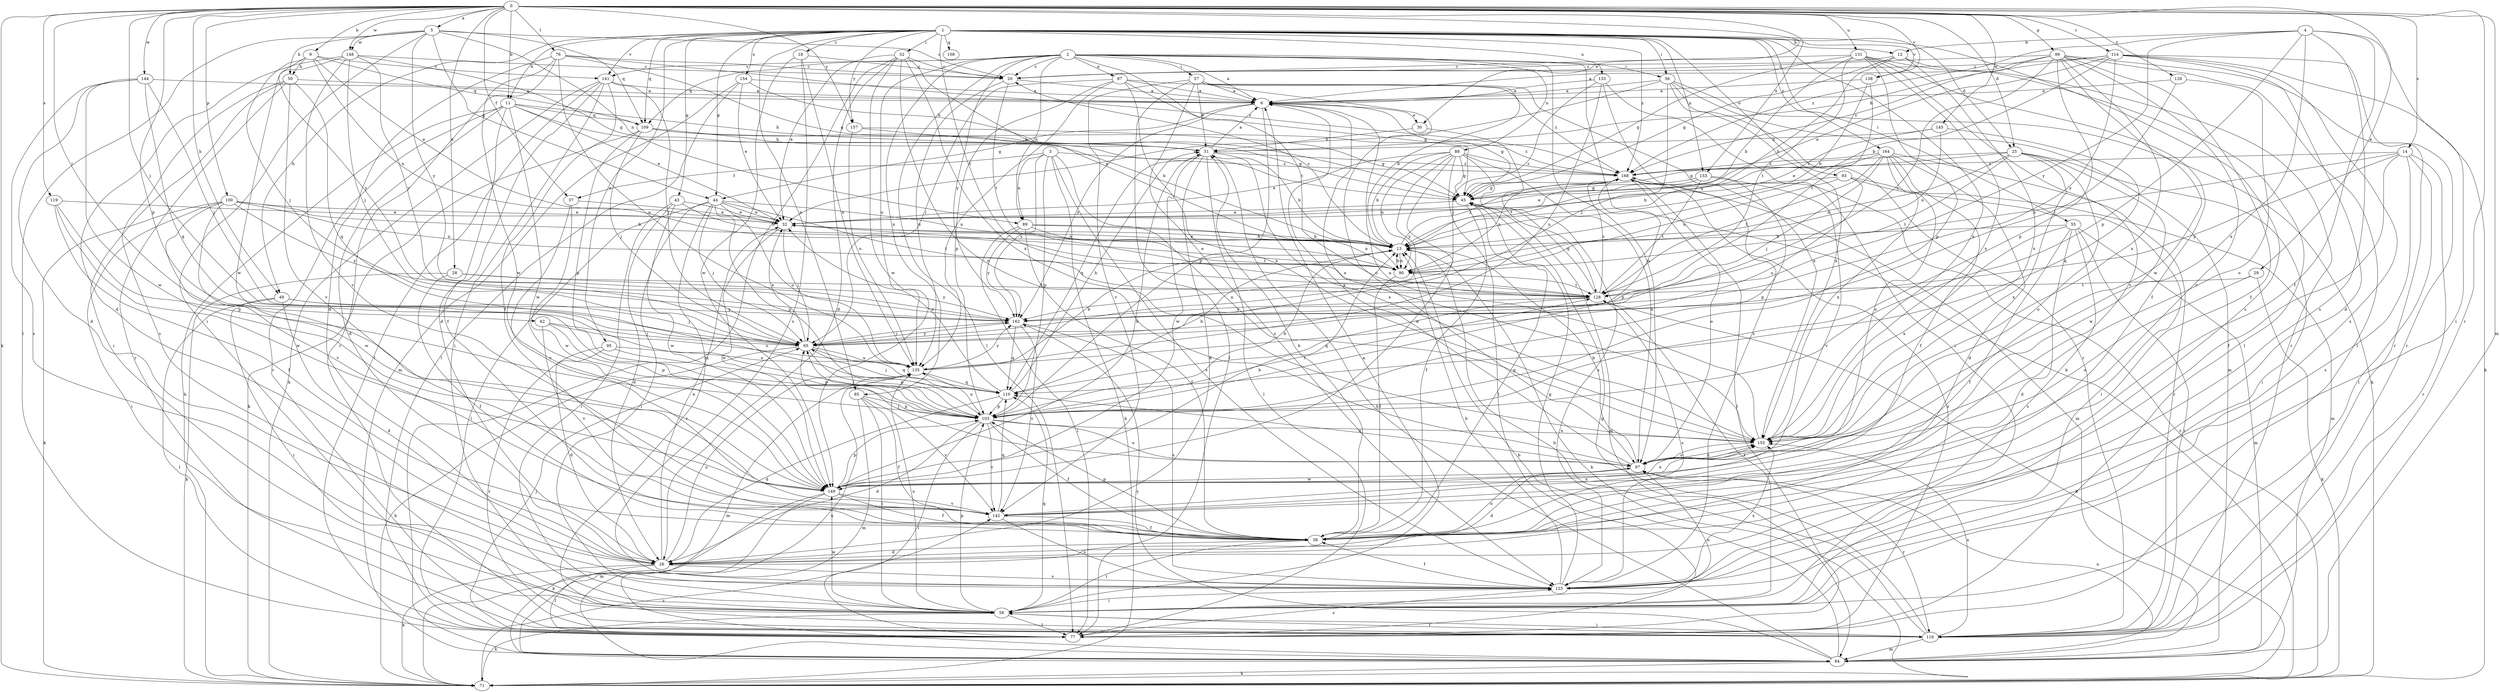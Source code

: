 strict digraph  {
0;
1;
2;
3;
4;
5;
6;
9;
11;
12;
13;
14;
18;
20;
25;
26;
28;
29;
30;
32;
37;
38;
43;
44;
45;
49;
50;
51;
52;
55;
56;
57;
58;
62;
65;
71;
76;
77;
84;
85;
87;
88;
89;
90;
93;
95;
97;
99;
100;
103;
108;
109;
110;
114;
116;
119;
123;
126;
128;
131;
133;
135;
138;
141;
142;
144;
145;
148;
149;
153;
154;
155;
157;
162;
164;
168;
0 -> 5  [label=a];
0 -> 9  [label=b];
0 -> 11  [label=b];
0 -> 14  [label=c];
0 -> 25  [label=d];
0 -> 28  [label=e];
0 -> 29  [label=e];
0 -> 30  [label=e];
0 -> 37  [label=f];
0 -> 49  [label=h];
0 -> 62  [label=j];
0 -> 65  [label=j];
0 -> 71  [label=k];
0 -> 76  [label=l];
0 -> 84  [label=m];
0 -> 99  [label=p];
0 -> 100  [label=p];
0 -> 103  [label=p];
0 -> 114  [label=r];
0 -> 116  [label=r];
0 -> 119  [label=s];
0 -> 126  [label=t];
0 -> 131  [label=u];
0 -> 138  [label=v];
0 -> 144  [label=w];
0 -> 145  [label=w];
0 -> 148  [label=w];
0 -> 153  [label=x];
0 -> 157  [label=y];
1 -> 11  [label=b];
1 -> 12  [label=b];
1 -> 18  [label=c];
1 -> 25  [label=d];
1 -> 43  [label=g];
1 -> 44  [label=g];
1 -> 49  [label=h];
1 -> 52  [label=i];
1 -> 55  [label=i];
1 -> 56  [label=i];
1 -> 85  [label=n];
1 -> 93  [label=o];
1 -> 95  [label=o];
1 -> 108  [label=q];
1 -> 109  [label=q];
1 -> 123  [label=s];
1 -> 128  [label=t];
1 -> 133  [label=u];
1 -> 138  [label=v];
1 -> 141  [label=v];
1 -> 153  [label=x];
1 -> 154  [label=x];
1 -> 155  [label=x];
1 -> 157  [label=y];
1 -> 164  [label=z];
1 -> 168  [label=z];
2 -> 6  [label=a];
2 -> 20  [label=c];
2 -> 56  [label=i];
2 -> 57  [label=i];
2 -> 71  [label=k];
2 -> 77  [label=l];
2 -> 85  [label=n];
2 -> 87  [label=n];
2 -> 88  [label=n];
2 -> 89  [label=n];
2 -> 97  [label=o];
2 -> 109  [label=q];
2 -> 128  [label=t];
2 -> 135  [label=u];
2 -> 141  [label=v];
2 -> 162  [label=y];
3 -> 37  [label=f];
3 -> 71  [label=k];
3 -> 89  [label=n];
3 -> 103  [label=p];
3 -> 123  [label=s];
3 -> 155  [label=x];
3 -> 162  [label=y];
3 -> 168  [label=z];
4 -> 12  [label=b];
4 -> 38  [label=f];
4 -> 58  [label=i];
4 -> 103  [label=p];
4 -> 123  [label=s];
4 -> 155  [label=x];
4 -> 162  [label=y];
4 -> 168  [label=z];
5 -> 20  [label=c];
5 -> 44  [label=g];
5 -> 50  [label=h];
5 -> 58  [label=i];
5 -> 77  [label=l];
5 -> 89  [label=n];
5 -> 109  [label=q];
5 -> 148  [label=w];
5 -> 162  [label=y];
6 -> 30  [label=e];
6 -> 44  [label=g];
6 -> 45  [label=g];
6 -> 103  [label=p];
6 -> 155  [label=x];
6 -> 162  [label=y];
9 -> 32  [label=e];
9 -> 50  [label=h];
9 -> 65  [label=j];
9 -> 90  [label=n];
9 -> 109  [label=q];
9 -> 141  [label=v];
9 -> 162  [label=y];
11 -> 13  [label=b];
11 -> 26  [label=d];
11 -> 32  [label=e];
11 -> 38  [label=f];
11 -> 51  [label=h];
11 -> 71  [label=k];
11 -> 109  [label=q];
11 -> 116  [label=r];
11 -> 149  [label=w];
12 -> 13  [label=b];
12 -> 20  [label=c];
12 -> 45  [label=g];
12 -> 116  [label=r];
12 -> 155  [label=x];
13 -> 20  [label=c];
13 -> 32  [label=e];
13 -> 71  [label=k];
13 -> 90  [label=n];
13 -> 168  [label=z];
14 -> 38  [label=f];
14 -> 58  [label=i];
14 -> 90  [label=n];
14 -> 116  [label=r];
14 -> 123  [label=s];
14 -> 162  [label=y];
14 -> 168  [label=z];
18 -> 20  [label=c];
18 -> 123  [label=s];
18 -> 135  [label=u];
18 -> 149  [label=w];
20 -> 6  [label=a];
20 -> 128  [label=t];
20 -> 135  [label=u];
25 -> 45  [label=g];
25 -> 58  [label=i];
25 -> 90  [label=n];
25 -> 97  [label=o];
25 -> 128  [label=t];
25 -> 149  [label=w];
25 -> 155  [label=x];
25 -> 168  [label=z];
26 -> 32  [label=e];
26 -> 71  [label=k];
26 -> 77  [label=l];
26 -> 123  [label=s];
26 -> 135  [label=u];
28 -> 38  [label=f];
28 -> 71  [label=k];
28 -> 128  [label=t];
28 -> 162  [label=y];
29 -> 71  [label=k];
29 -> 97  [label=o];
29 -> 128  [label=t];
30 -> 51  [label=h];
30 -> 128  [label=t];
32 -> 13  [label=b];
32 -> 65  [label=j];
32 -> 149  [label=w];
37 -> 32  [label=e];
37 -> 142  [label=v];
37 -> 149  [label=w];
38 -> 26  [label=d];
38 -> 45  [label=g];
38 -> 51  [label=h];
38 -> 58  [label=i];
38 -> 97  [label=o];
38 -> 103  [label=p];
43 -> 13  [label=b];
43 -> 26  [label=d];
43 -> 32  [label=e];
43 -> 58  [label=i];
43 -> 149  [label=w];
44 -> 32  [label=e];
44 -> 58  [label=i];
44 -> 65  [label=j];
44 -> 77  [label=l];
44 -> 90  [label=n];
44 -> 103  [label=p];
44 -> 116  [label=r];
44 -> 128  [label=t];
44 -> 135  [label=u];
45 -> 32  [label=e];
45 -> 38  [label=f];
45 -> 84  [label=m];
49 -> 26  [label=d];
49 -> 58  [label=i];
49 -> 65  [label=j];
49 -> 77  [label=l];
49 -> 162  [label=y];
50 -> 6  [label=a];
50 -> 58  [label=i];
50 -> 110  [label=q];
50 -> 116  [label=r];
50 -> 123  [label=s];
50 -> 142  [label=v];
51 -> 6  [label=a];
51 -> 13  [label=b];
51 -> 26  [label=d];
51 -> 77  [label=l];
51 -> 110  [label=q];
51 -> 149  [label=w];
51 -> 155  [label=x];
51 -> 168  [label=z];
52 -> 20  [label=c];
52 -> 26  [label=d];
52 -> 32  [label=e];
52 -> 84  [label=m];
52 -> 90  [label=n];
52 -> 97  [label=o];
52 -> 149  [label=w];
52 -> 155  [label=x];
55 -> 13  [label=b];
55 -> 26  [label=d];
55 -> 38  [label=f];
55 -> 84  [label=m];
55 -> 116  [label=r];
55 -> 123  [label=s];
55 -> 155  [label=x];
56 -> 6  [label=a];
56 -> 32  [label=e];
56 -> 65  [label=j];
56 -> 71  [label=k];
56 -> 84  [label=m];
56 -> 116  [label=r];
56 -> 155  [label=x];
57 -> 6  [label=a];
57 -> 13  [label=b];
57 -> 51  [label=h];
57 -> 77  [label=l];
57 -> 97  [label=o];
57 -> 123  [label=s];
57 -> 142  [label=v];
57 -> 155  [label=x];
58 -> 6  [label=a];
58 -> 71  [label=k];
58 -> 77  [label=l];
58 -> 97  [label=o];
58 -> 103  [label=p];
58 -> 110  [label=q];
58 -> 116  [label=r];
58 -> 128  [label=t];
58 -> 135  [label=u];
58 -> 149  [label=w];
62 -> 65  [label=j];
62 -> 103  [label=p];
62 -> 135  [label=u];
62 -> 142  [label=v];
65 -> 32  [label=e];
65 -> 71  [label=k];
65 -> 103  [label=p];
65 -> 110  [label=q];
65 -> 135  [label=u];
65 -> 162  [label=y];
71 -> 142  [label=v];
71 -> 168  [label=z];
76 -> 20  [label=c];
76 -> 26  [label=d];
76 -> 45  [label=g];
76 -> 116  [label=r];
76 -> 135  [label=u];
76 -> 149  [label=w];
76 -> 168  [label=z];
77 -> 65  [label=j];
77 -> 123  [label=s];
77 -> 168  [label=z];
84 -> 13  [label=b];
84 -> 51  [label=h];
84 -> 71  [label=k];
84 -> 97  [label=o];
84 -> 135  [label=u];
84 -> 162  [label=y];
85 -> 38  [label=f];
85 -> 58  [label=i];
85 -> 84  [label=m];
85 -> 103  [label=p];
85 -> 142  [label=v];
87 -> 6  [label=a];
87 -> 45  [label=g];
87 -> 65  [label=j];
87 -> 103  [label=p];
87 -> 135  [label=u];
87 -> 155  [label=x];
87 -> 168  [label=z];
88 -> 13  [label=b];
88 -> 32  [label=e];
88 -> 45  [label=g];
88 -> 77  [label=l];
88 -> 90  [label=n];
88 -> 97  [label=o];
88 -> 123  [label=s];
88 -> 149  [label=w];
88 -> 162  [label=y];
88 -> 168  [label=z];
89 -> 13  [label=b];
89 -> 38  [label=f];
89 -> 77  [label=l];
89 -> 90  [label=n];
89 -> 128  [label=t];
89 -> 162  [label=y];
90 -> 13  [label=b];
90 -> 32  [label=e];
90 -> 38  [label=f];
90 -> 128  [label=t];
93 -> 45  [label=g];
93 -> 58  [label=i];
93 -> 84  [label=m];
93 -> 90  [label=n];
93 -> 135  [label=u];
95 -> 26  [label=d];
95 -> 103  [label=p];
95 -> 116  [label=r];
95 -> 135  [label=u];
97 -> 6  [label=a];
97 -> 13  [label=b];
97 -> 26  [label=d];
97 -> 65  [label=j];
97 -> 110  [label=q];
97 -> 116  [label=r];
97 -> 149  [label=w];
97 -> 155  [label=x];
99 -> 6  [label=a];
99 -> 20  [label=c];
99 -> 38  [label=f];
99 -> 77  [label=l];
99 -> 103  [label=p];
99 -> 116  [label=r];
99 -> 142  [label=v];
99 -> 149  [label=w];
99 -> 155  [label=x];
99 -> 162  [label=y];
99 -> 168  [label=z];
100 -> 13  [label=b];
100 -> 32  [label=e];
100 -> 58  [label=i];
100 -> 71  [label=k];
100 -> 90  [label=n];
100 -> 142  [label=v];
100 -> 149  [label=w];
100 -> 162  [label=y];
103 -> 13  [label=b];
103 -> 26  [label=d];
103 -> 38  [label=f];
103 -> 65  [label=j];
103 -> 77  [label=l];
103 -> 97  [label=o];
103 -> 128  [label=t];
103 -> 135  [label=u];
103 -> 142  [label=v];
103 -> 155  [label=x];
109 -> 45  [label=g];
109 -> 51  [label=h];
109 -> 65  [label=j];
109 -> 71  [label=k];
109 -> 103  [label=p];
109 -> 168  [label=z];
110 -> 13  [label=b];
110 -> 26  [label=d];
110 -> 32  [label=e];
110 -> 51  [label=h];
110 -> 65  [label=j];
110 -> 103  [label=p];
114 -> 13  [label=b];
114 -> 20  [label=c];
114 -> 26  [label=d];
114 -> 32  [label=e];
114 -> 51  [label=h];
114 -> 71  [label=k];
114 -> 116  [label=r];
114 -> 123  [label=s];
114 -> 162  [label=y];
116 -> 13  [label=b];
116 -> 45  [label=g];
116 -> 58  [label=i];
116 -> 84  [label=m];
116 -> 155  [label=x];
119 -> 32  [label=e];
119 -> 38  [label=f];
119 -> 103  [label=p];
119 -> 149  [label=w];
123 -> 13  [label=b];
123 -> 38  [label=f];
123 -> 45  [label=g];
123 -> 58  [label=i];
123 -> 155  [label=x];
126 -> 6  [label=a];
126 -> 65  [label=j];
126 -> 97  [label=o];
128 -> 45  [label=g];
128 -> 71  [label=k];
128 -> 110  [label=q];
128 -> 123  [label=s];
128 -> 162  [label=y];
128 -> 168  [label=z];
131 -> 13  [label=b];
131 -> 20  [label=c];
131 -> 38  [label=f];
131 -> 45  [label=g];
131 -> 77  [label=l];
131 -> 103  [label=p];
131 -> 128  [label=t];
131 -> 142  [label=v];
131 -> 155  [label=x];
133 -> 6  [label=a];
133 -> 58  [label=i];
133 -> 65  [label=j];
133 -> 123  [label=s];
133 -> 135  [label=u];
135 -> 13  [label=b];
135 -> 84  [label=m];
135 -> 110  [label=q];
135 -> 162  [label=y];
138 -> 6  [label=a];
138 -> 13  [label=b];
138 -> 128  [label=t];
141 -> 6  [label=a];
141 -> 26  [label=d];
141 -> 38  [label=f];
141 -> 58  [label=i];
141 -> 65  [label=j];
141 -> 71  [label=k];
141 -> 77  [label=l];
142 -> 38  [label=f];
142 -> 110  [label=q];
142 -> 123  [label=s];
142 -> 155  [label=x];
144 -> 6  [label=a];
144 -> 26  [label=d];
144 -> 65  [label=j];
144 -> 110  [label=q];
144 -> 123  [label=s];
144 -> 149  [label=w];
145 -> 32  [label=e];
145 -> 51  [label=h];
145 -> 90  [label=n];
145 -> 110  [label=q];
148 -> 20  [label=c];
148 -> 26  [label=d];
148 -> 45  [label=g];
148 -> 65  [label=j];
148 -> 142  [label=v];
148 -> 149  [label=w];
148 -> 162  [label=y];
149 -> 13  [label=b];
149 -> 38  [label=f];
149 -> 51  [label=h];
149 -> 71  [label=k];
149 -> 84  [label=m];
149 -> 103  [label=p];
149 -> 142  [label=v];
149 -> 155  [label=x];
153 -> 32  [label=e];
153 -> 45  [label=g];
153 -> 103  [label=p];
153 -> 128  [label=t];
153 -> 142  [label=v];
154 -> 6  [label=a];
154 -> 32  [label=e];
154 -> 51  [label=h];
154 -> 77  [label=l];
154 -> 84  [label=m];
155 -> 6  [label=a];
155 -> 97  [label=o];
157 -> 45  [label=g];
157 -> 51  [label=h];
157 -> 135  [label=u];
162 -> 65  [label=j];
162 -> 110  [label=q];
162 -> 123  [label=s];
162 -> 142  [label=v];
164 -> 13  [label=b];
164 -> 26  [label=d];
164 -> 38  [label=f];
164 -> 65  [label=j];
164 -> 97  [label=o];
164 -> 116  [label=r];
164 -> 128  [label=t];
164 -> 155  [label=x];
164 -> 168  [label=z];
168 -> 45  [label=g];
168 -> 77  [label=l];
168 -> 84  [label=m];
168 -> 90  [label=n];
168 -> 97  [label=o];
168 -> 103  [label=p];
}
